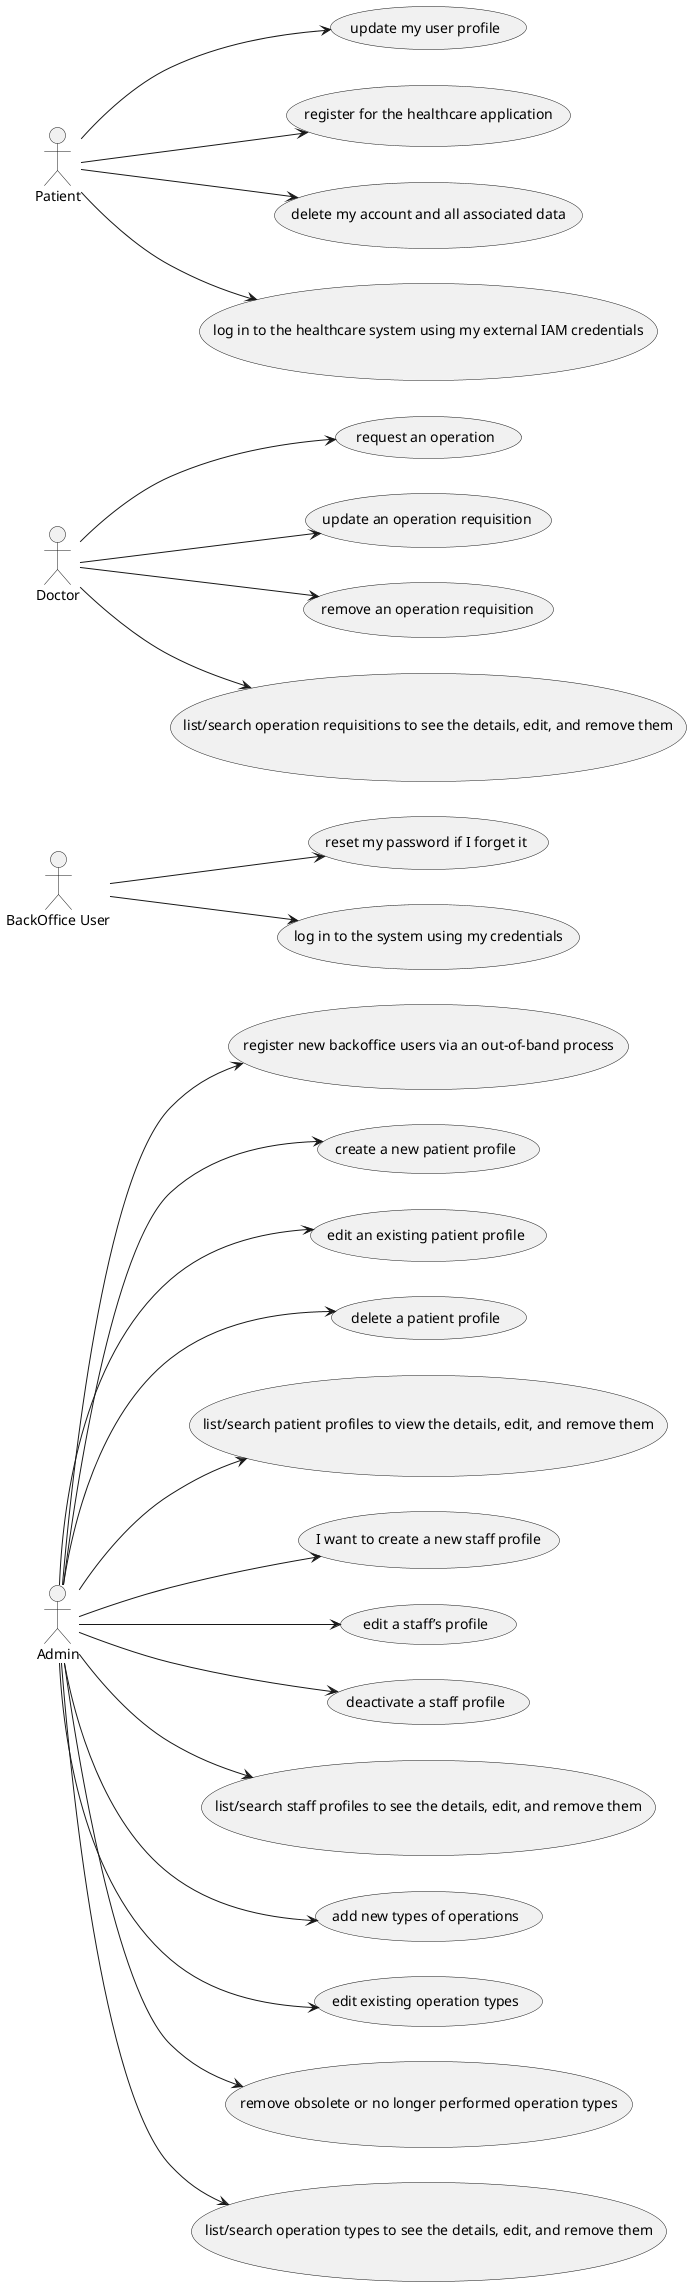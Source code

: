 @startuml
'https://plantuml.com/use-case-diagram

left to right direction

actor "Admin" as Admin
actor "BackOffice User" as Backoffice
actor "Doctor" as Doctor
actor "Patient" as Patient


Admin --> (register new backoffice users via an out-of-band process)
Admin --> (create a new patient profile)
Admin --> (edit an existing patient profile)
Admin --> (delete a patient profile)
Admin --> (list/search patient profiles to view the details, edit, and remove them)
Admin --> (I want to create a new staff profile)
Admin --> (edit a staff’s profile)
Admin --> (deactivate a staff profile)
Admin --> (list/search staff profiles to see the details, edit, and remove them)
Admin --> (add new types of operations)
Admin --> (edit existing operation types)
Admin --> (remove obsolete or no longer performed operation types)
Admin --> (list/search operation types to see the details, edit, and remove them)


Patient --> (update my user profile)
Patient --> (register for the healthcare application)
Patient --> (delete my account and all associated data)
Patient --> (log in to the healthcare system using my external IAM credentials)


Backoffice --> (reset my password if I forget it)
Backoffice --> (log in to the system using my credentials)


Doctor --> (request an operation)
Doctor --> (update an operation requisition)
Doctor --> (remove an operation requisition)
Doctor --> (list/search operation requisitions to see the details, edit, and remove them)

@enduml